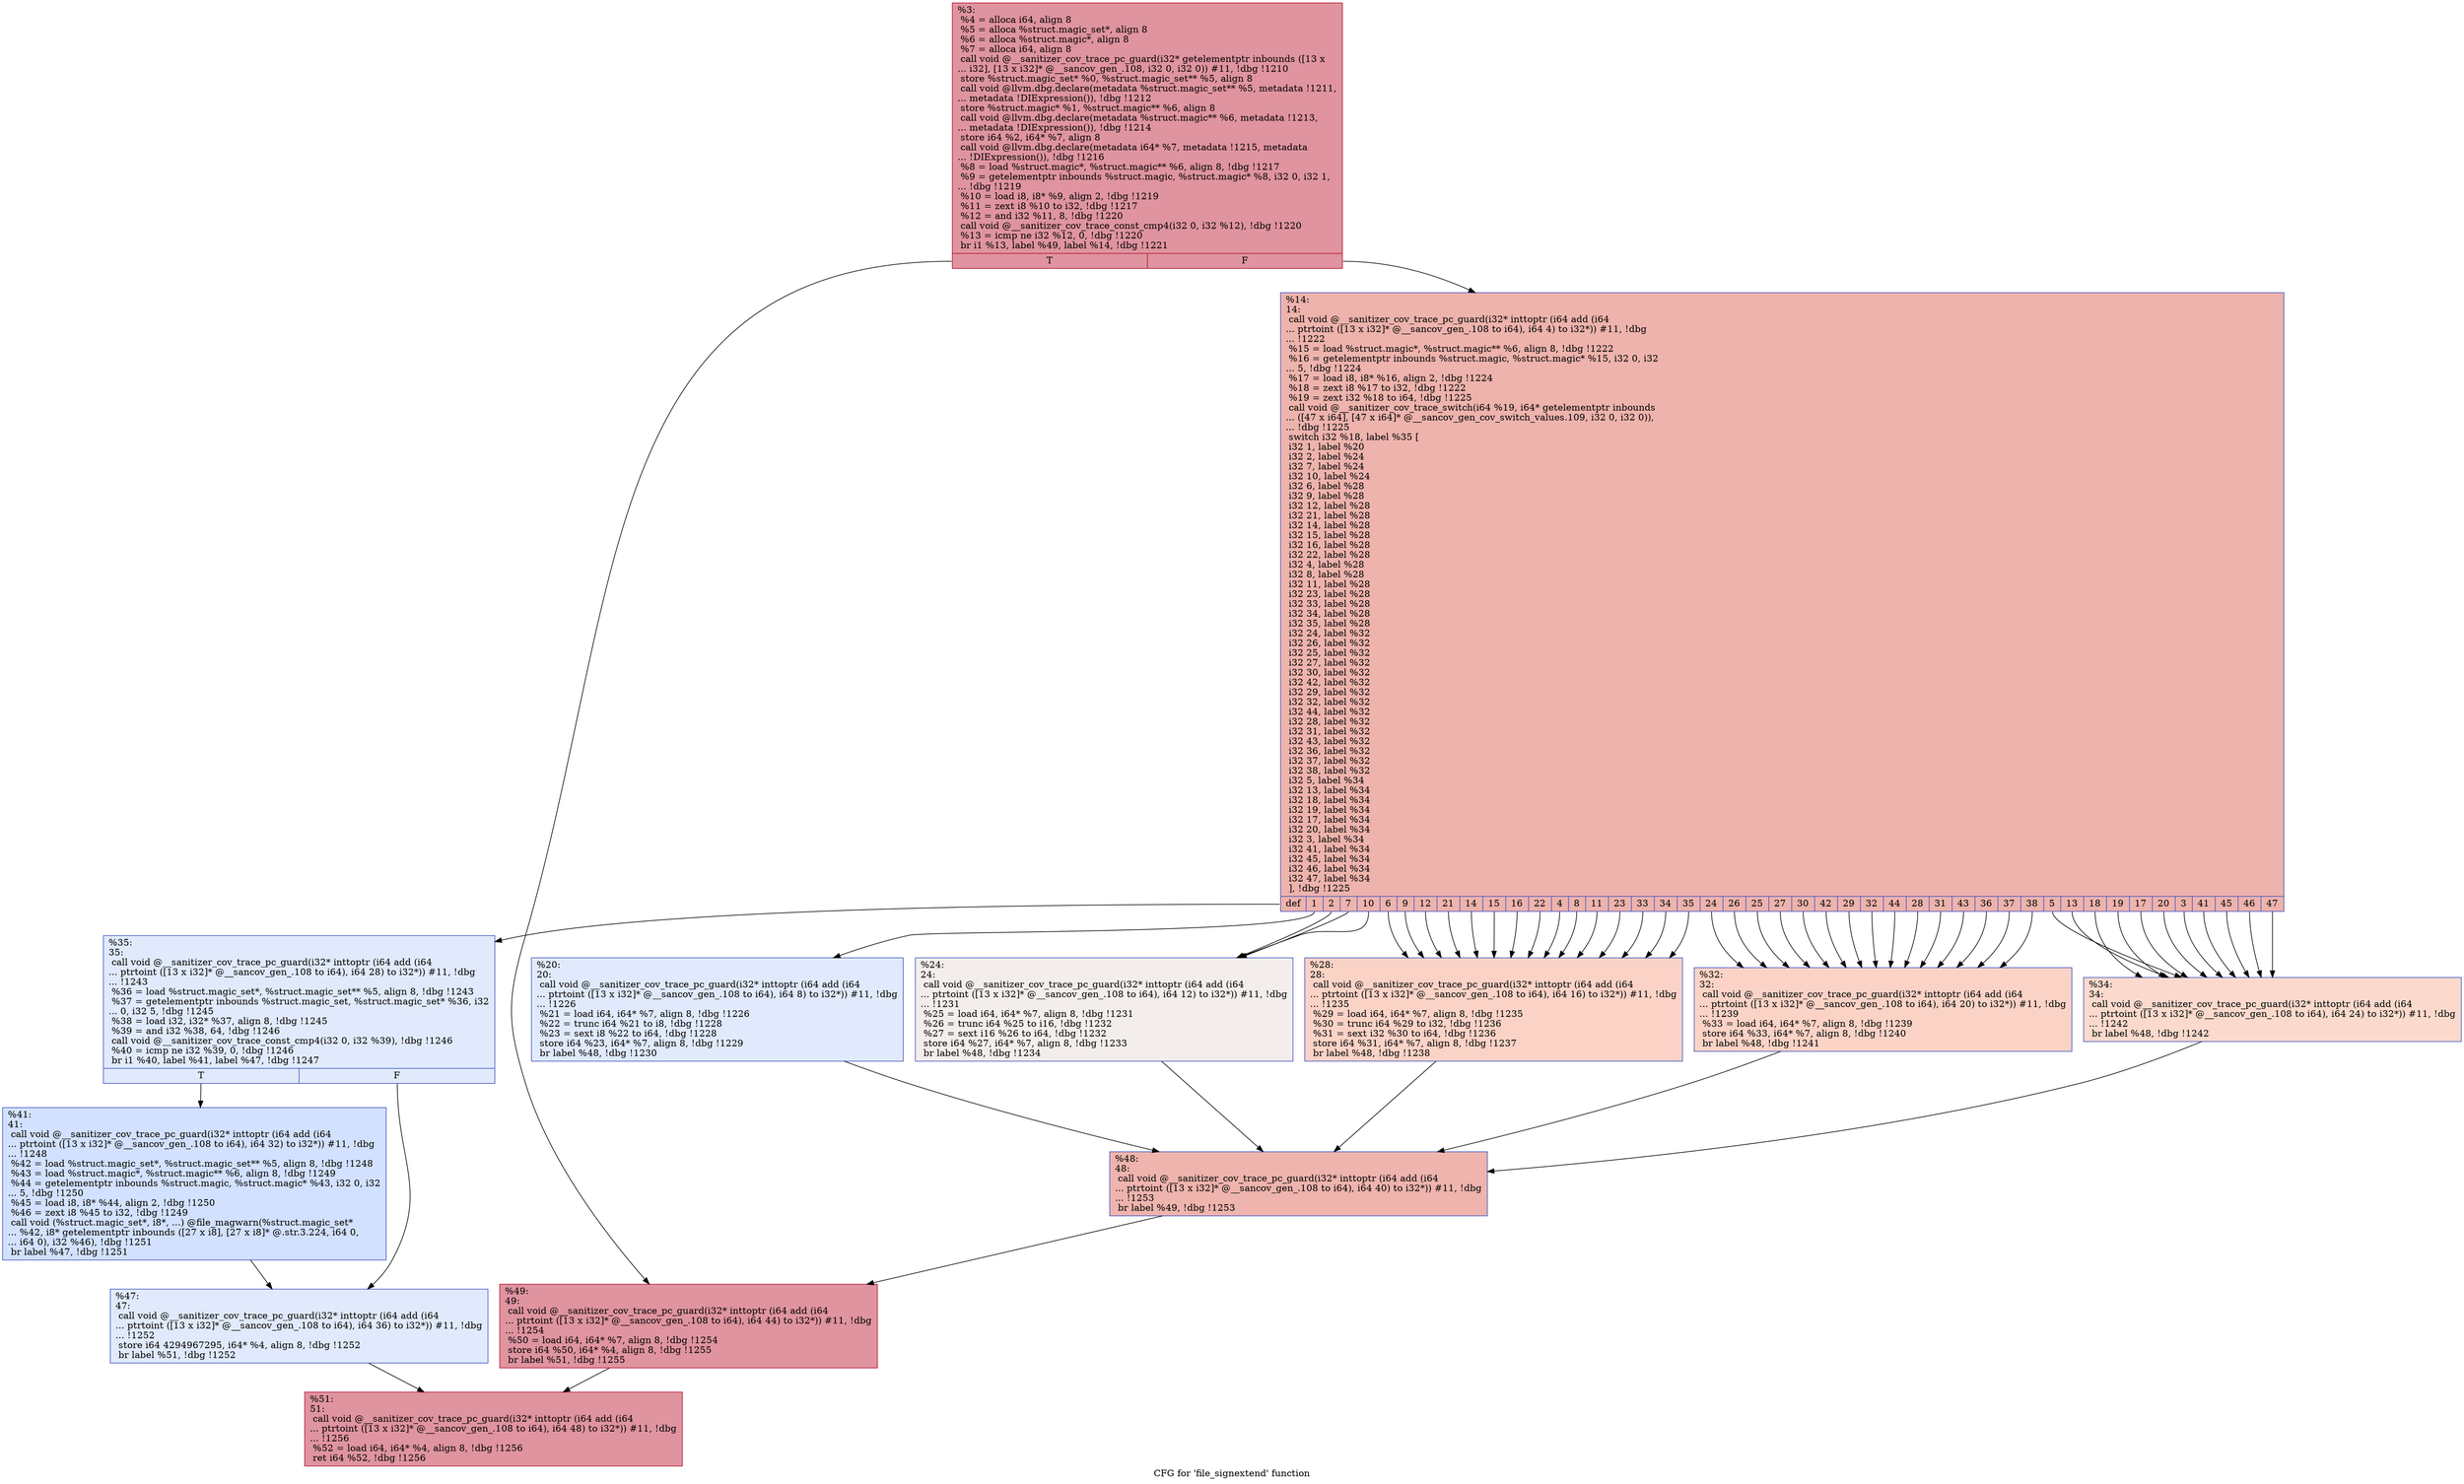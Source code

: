digraph "CFG for 'file_signextend' function" {
	label="CFG for 'file_signextend' function";

	Node0x559c5ca09040 [shape=record,color="#b70d28ff", style=filled, fillcolor="#b70d2870",label="{%3:\l  %4 = alloca i64, align 8\l  %5 = alloca %struct.magic_set*, align 8\l  %6 = alloca %struct.magic*, align 8\l  %7 = alloca i64, align 8\l  call void @__sanitizer_cov_trace_pc_guard(i32* getelementptr inbounds ([13 x\l... i32], [13 x i32]* @__sancov_gen_.108, i32 0, i32 0)) #11, !dbg !1210\l  store %struct.magic_set* %0, %struct.magic_set** %5, align 8\l  call void @llvm.dbg.declare(metadata %struct.magic_set** %5, metadata !1211,\l... metadata !DIExpression()), !dbg !1212\l  store %struct.magic* %1, %struct.magic** %6, align 8\l  call void @llvm.dbg.declare(metadata %struct.magic** %6, metadata !1213,\l... metadata !DIExpression()), !dbg !1214\l  store i64 %2, i64* %7, align 8\l  call void @llvm.dbg.declare(metadata i64* %7, metadata !1215, metadata\l... !DIExpression()), !dbg !1216\l  %8 = load %struct.magic*, %struct.magic** %6, align 8, !dbg !1217\l  %9 = getelementptr inbounds %struct.magic, %struct.magic* %8, i32 0, i32 1,\l... !dbg !1219\l  %10 = load i8, i8* %9, align 2, !dbg !1219\l  %11 = zext i8 %10 to i32, !dbg !1217\l  %12 = and i32 %11, 8, !dbg !1220\l  call void @__sanitizer_cov_trace_const_cmp4(i32 0, i32 %12), !dbg !1220\l  %13 = icmp ne i32 %12, 0, !dbg !1220\l  br i1 %13, label %49, label %14, !dbg !1221\l|{<s0>T|<s1>F}}"];
	Node0x559c5ca09040:s0 -> Node0x559c5ca094a0;
	Node0x559c5ca09040:s1 -> Node0x559c5ca09180;
	Node0x559c5ca09180 [shape=record,color="#3d50c3ff", style=filled, fillcolor="#d6524470",label="{%14:\l14:                                               \l  call void @__sanitizer_cov_trace_pc_guard(i32* inttoptr (i64 add (i64\l... ptrtoint ([13 x i32]* @__sancov_gen_.108 to i64), i64 4) to i32*)) #11, !dbg\l... !1222\l  %15 = load %struct.magic*, %struct.magic** %6, align 8, !dbg !1222\l  %16 = getelementptr inbounds %struct.magic, %struct.magic* %15, i32 0, i32\l... 5, !dbg !1224\l  %17 = load i8, i8* %16, align 2, !dbg !1224\l  %18 = zext i8 %17 to i32, !dbg !1222\l  %19 = zext i32 %18 to i64, !dbg !1225\l  call void @__sanitizer_cov_trace_switch(i64 %19, i64* getelementptr inbounds\l... ([47 x i64], [47 x i64]* @__sancov_gen_cov_switch_values.109, i32 0, i32 0)),\l... !dbg !1225\l  switch i32 %18, label %35 [\l    i32 1, label %20\l    i32 2, label %24\l    i32 7, label %24\l    i32 10, label %24\l    i32 6, label %28\l    i32 9, label %28\l    i32 12, label %28\l    i32 21, label %28\l    i32 14, label %28\l    i32 15, label %28\l    i32 16, label %28\l    i32 22, label %28\l    i32 4, label %28\l    i32 8, label %28\l    i32 11, label %28\l    i32 23, label %28\l    i32 33, label %28\l    i32 34, label %28\l    i32 35, label %28\l    i32 24, label %32\l    i32 26, label %32\l    i32 25, label %32\l    i32 27, label %32\l    i32 30, label %32\l    i32 42, label %32\l    i32 29, label %32\l    i32 32, label %32\l    i32 44, label %32\l    i32 28, label %32\l    i32 31, label %32\l    i32 43, label %32\l    i32 36, label %32\l    i32 37, label %32\l    i32 38, label %32\l    i32 5, label %34\l    i32 13, label %34\l    i32 18, label %34\l    i32 19, label %34\l    i32 17, label %34\l    i32 20, label %34\l    i32 3, label %34\l    i32 41, label %34\l    i32 45, label %34\l    i32 46, label %34\l    i32 47, label %34\l  ], !dbg !1225\l|{<s0>def|<s1>1|<s2>2|<s3>7|<s4>10|<s5>6|<s6>9|<s7>12|<s8>21|<s9>14|<s10>15|<s11>16|<s12>22|<s13>4|<s14>8|<s15>11|<s16>23|<s17>33|<s18>34|<s19>35|<s20>24|<s21>26|<s22>25|<s23>27|<s24>30|<s25>42|<s26>29|<s27>32|<s28>44|<s29>28|<s30>31|<s31>43|<s32>36|<s33>37|<s34>38|<s35>5|<s36>13|<s37>18|<s38>19|<s39>17|<s40>20|<s41>3|<s42>41|<s43>45|<s44>46|<s45>47}}"];
	Node0x559c5ca09180:s0 -> Node0x559c5ca09360;
	Node0x559c5ca09180:s1 -> Node0x559c5ca091d0;
	Node0x559c5ca09180:s2 -> Node0x559c5ca09220;
	Node0x559c5ca09180:s3 -> Node0x559c5ca09220;
	Node0x559c5ca09180:s4 -> Node0x559c5ca09220;
	Node0x559c5ca09180:s5 -> Node0x559c5ca09270;
	Node0x559c5ca09180:s6 -> Node0x559c5ca09270;
	Node0x559c5ca09180:s7 -> Node0x559c5ca09270;
	Node0x559c5ca09180:s8 -> Node0x559c5ca09270;
	Node0x559c5ca09180:s9 -> Node0x559c5ca09270;
	Node0x559c5ca09180:s10 -> Node0x559c5ca09270;
	Node0x559c5ca09180:s11 -> Node0x559c5ca09270;
	Node0x559c5ca09180:s12 -> Node0x559c5ca09270;
	Node0x559c5ca09180:s13 -> Node0x559c5ca09270;
	Node0x559c5ca09180:s14 -> Node0x559c5ca09270;
	Node0x559c5ca09180:s15 -> Node0x559c5ca09270;
	Node0x559c5ca09180:s16 -> Node0x559c5ca09270;
	Node0x559c5ca09180:s17 -> Node0x559c5ca09270;
	Node0x559c5ca09180:s18 -> Node0x559c5ca09270;
	Node0x559c5ca09180:s19 -> Node0x559c5ca09270;
	Node0x559c5ca09180:s20 -> Node0x559c5ca092c0;
	Node0x559c5ca09180:s21 -> Node0x559c5ca092c0;
	Node0x559c5ca09180:s22 -> Node0x559c5ca092c0;
	Node0x559c5ca09180:s23 -> Node0x559c5ca092c0;
	Node0x559c5ca09180:s24 -> Node0x559c5ca092c0;
	Node0x559c5ca09180:s25 -> Node0x559c5ca092c0;
	Node0x559c5ca09180:s26 -> Node0x559c5ca092c0;
	Node0x559c5ca09180:s27 -> Node0x559c5ca092c0;
	Node0x559c5ca09180:s28 -> Node0x559c5ca092c0;
	Node0x559c5ca09180:s29 -> Node0x559c5ca092c0;
	Node0x559c5ca09180:s30 -> Node0x559c5ca092c0;
	Node0x559c5ca09180:s31 -> Node0x559c5ca092c0;
	Node0x559c5ca09180:s32 -> Node0x559c5ca092c0;
	Node0x559c5ca09180:s33 -> Node0x559c5ca092c0;
	Node0x559c5ca09180:s34 -> Node0x559c5ca092c0;
	Node0x559c5ca09180:s35 -> Node0x559c5ca09310;
	Node0x559c5ca09180:s36 -> Node0x559c5ca09310;
	Node0x559c5ca09180:s37 -> Node0x559c5ca09310;
	Node0x559c5ca09180:s38 -> Node0x559c5ca09310;
	Node0x559c5ca09180:s39 -> Node0x559c5ca09310;
	Node0x559c5ca09180:s40 -> Node0x559c5ca09310;
	Node0x559c5ca09180:s41 -> Node0x559c5ca09310;
	Node0x559c5ca09180:s42 -> Node0x559c5ca09310;
	Node0x559c5ca09180:s43 -> Node0x559c5ca09310;
	Node0x559c5ca09180:s44 -> Node0x559c5ca09310;
	Node0x559c5ca09180:s45 -> Node0x559c5ca09310;
	Node0x559c5ca091d0 [shape=record,color="#3d50c3ff", style=filled, fillcolor="#b9d0f970",label="{%20:\l20:                                               \l  call void @__sanitizer_cov_trace_pc_guard(i32* inttoptr (i64 add (i64\l... ptrtoint ([13 x i32]* @__sancov_gen_.108 to i64), i64 8) to i32*)) #11, !dbg\l... !1226\l  %21 = load i64, i64* %7, align 8, !dbg !1226\l  %22 = trunc i64 %21 to i8, !dbg !1228\l  %23 = sext i8 %22 to i64, !dbg !1228\l  store i64 %23, i64* %7, align 8, !dbg !1229\l  br label %48, !dbg !1230\l}"];
	Node0x559c5ca091d0 -> Node0x559c5ca09450;
	Node0x559c5ca09220 [shape=record,color="#3d50c3ff", style=filled, fillcolor="#e5d8d170",label="{%24:\l24:                                               \l  call void @__sanitizer_cov_trace_pc_guard(i32* inttoptr (i64 add (i64\l... ptrtoint ([13 x i32]* @__sancov_gen_.108 to i64), i64 12) to i32*)) #11, !dbg\l... !1231\l  %25 = load i64, i64* %7, align 8, !dbg !1231\l  %26 = trunc i64 %25 to i16, !dbg !1232\l  %27 = sext i16 %26 to i64, !dbg !1232\l  store i64 %27, i64* %7, align 8, !dbg !1233\l  br label %48, !dbg !1234\l}"];
	Node0x559c5ca09220 -> Node0x559c5ca09450;
	Node0x559c5ca09270 [shape=record,color="#3d50c3ff", style=filled, fillcolor="#f59c7d70",label="{%28:\l28:                                               \l  call void @__sanitizer_cov_trace_pc_guard(i32* inttoptr (i64 add (i64\l... ptrtoint ([13 x i32]* @__sancov_gen_.108 to i64), i64 16) to i32*)) #11, !dbg\l... !1235\l  %29 = load i64, i64* %7, align 8, !dbg !1235\l  %30 = trunc i64 %29 to i32, !dbg !1236\l  %31 = sext i32 %30 to i64, !dbg !1236\l  store i64 %31, i64* %7, align 8, !dbg !1237\l  br label %48, !dbg !1238\l}"];
	Node0x559c5ca09270 -> Node0x559c5ca09450;
	Node0x559c5ca092c0 [shape=record,color="#3d50c3ff", style=filled, fillcolor="#f59c7d70",label="{%32:\l32:                                               \l  call void @__sanitizer_cov_trace_pc_guard(i32* inttoptr (i64 add (i64\l... ptrtoint ([13 x i32]* @__sancov_gen_.108 to i64), i64 20) to i32*)) #11, !dbg\l... !1239\l  %33 = load i64, i64* %7, align 8, !dbg !1239\l  store i64 %33, i64* %7, align 8, !dbg !1240\l  br label %48, !dbg !1241\l}"];
	Node0x559c5ca092c0 -> Node0x559c5ca09450;
	Node0x559c5ca09310 [shape=record,color="#3d50c3ff", style=filled, fillcolor="#f7ac8e70",label="{%34:\l34:                                               \l  call void @__sanitizer_cov_trace_pc_guard(i32* inttoptr (i64 add (i64\l... ptrtoint ([13 x i32]* @__sancov_gen_.108 to i64), i64 24) to i32*)) #11, !dbg\l... !1242\l  br label %48, !dbg !1242\l}"];
	Node0x559c5ca09310 -> Node0x559c5ca09450;
	Node0x559c5ca09360 [shape=record,color="#3d50c3ff", style=filled, fillcolor="#b9d0f970",label="{%35:\l35:                                               \l  call void @__sanitizer_cov_trace_pc_guard(i32* inttoptr (i64 add (i64\l... ptrtoint ([13 x i32]* @__sancov_gen_.108 to i64), i64 28) to i32*)) #11, !dbg\l... !1243\l  %36 = load %struct.magic_set*, %struct.magic_set** %5, align 8, !dbg !1243\l  %37 = getelementptr inbounds %struct.magic_set, %struct.magic_set* %36, i32\l... 0, i32 5, !dbg !1245\l  %38 = load i32, i32* %37, align 8, !dbg !1245\l  %39 = and i32 %38, 64, !dbg !1246\l  call void @__sanitizer_cov_trace_const_cmp4(i32 0, i32 %39), !dbg !1246\l  %40 = icmp ne i32 %39, 0, !dbg !1246\l  br i1 %40, label %41, label %47, !dbg !1247\l|{<s0>T|<s1>F}}"];
	Node0x559c5ca09360:s0 -> Node0x559c5ca093b0;
	Node0x559c5ca09360:s1 -> Node0x559c5ca09400;
	Node0x559c5ca093b0 [shape=record,color="#3d50c3ff", style=filled, fillcolor="#9abbff70",label="{%41:\l41:                                               \l  call void @__sanitizer_cov_trace_pc_guard(i32* inttoptr (i64 add (i64\l... ptrtoint ([13 x i32]* @__sancov_gen_.108 to i64), i64 32) to i32*)) #11, !dbg\l... !1248\l  %42 = load %struct.magic_set*, %struct.magic_set** %5, align 8, !dbg !1248\l  %43 = load %struct.magic*, %struct.magic** %6, align 8, !dbg !1249\l  %44 = getelementptr inbounds %struct.magic, %struct.magic* %43, i32 0, i32\l... 5, !dbg !1250\l  %45 = load i8, i8* %44, align 2, !dbg !1250\l  %46 = zext i8 %45 to i32, !dbg !1249\l  call void (%struct.magic_set*, i8*, ...) @file_magwarn(%struct.magic_set*\l... %42, i8* getelementptr inbounds ([27 x i8], [27 x i8]* @.str.3.224, i64 0,\l... i64 0), i32 %46), !dbg !1251\l  br label %47, !dbg !1251\l}"];
	Node0x559c5ca093b0 -> Node0x559c5ca09400;
	Node0x559c5ca09400 [shape=record,color="#3d50c3ff", style=filled, fillcolor="#b9d0f970",label="{%47:\l47:                                               \l  call void @__sanitizer_cov_trace_pc_guard(i32* inttoptr (i64 add (i64\l... ptrtoint ([13 x i32]* @__sancov_gen_.108 to i64), i64 36) to i32*)) #11, !dbg\l... !1252\l  store i64 4294967295, i64* %4, align 8, !dbg !1252\l  br label %51, !dbg !1252\l}"];
	Node0x559c5ca09400 -> Node0x559c5ca094f0;
	Node0x559c5ca09450 [shape=record,color="#3d50c3ff", style=filled, fillcolor="#d8564670",label="{%48:\l48:                                               \l  call void @__sanitizer_cov_trace_pc_guard(i32* inttoptr (i64 add (i64\l... ptrtoint ([13 x i32]* @__sancov_gen_.108 to i64), i64 40) to i32*)) #11, !dbg\l... !1253\l  br label %49, !dbg !1253\l}"];
	Node0x559c5ca09450 -> Node0x559c5ca094a0;
	Node0x559c5ca094a0 [shape=record,color="#b70d28ff", style=filled, fillcolor="#b70d2870",label="{%49:\l49:                                               \l  call void @__sanitizer_cov_trace_pc_guard(i32* inttoptr (i64 add (i64\l... ptrtoint ([13 x i32]* @__sancov_gen_.108 to i64), i64 44) to i32*)) #11, !dbg\l... !1254\l  %50 = load i64, i64* %7, align 8, !dbg !1254\l  store i64 %50, i64* %4, align 8, !dbg !1255\l  br label %51, !dbg !1255\l}"];
	Node0x559c5ca094a0 -> Node0x559c5ca094f0;
	Node0x559c5ca094f0 [shape=record,color="#b70d28ff", style=filled, fillcolor="#b70d2870",label="{%51:\l51:                                               \l  call void @__sanitizer_cov_trace_pc_guard(i32* inttoptr (i64 add (i64\l... ptrtoint ([13 x i32]* @__sancov_gen_.108 to i64), i64 48) to i32*)) #11, !dbg\l... !1256\l  %52 = load i64, i64* %4, align 8, !dbg !1256\l  ret i64 %52, !dbg !1256\l}"];
}

